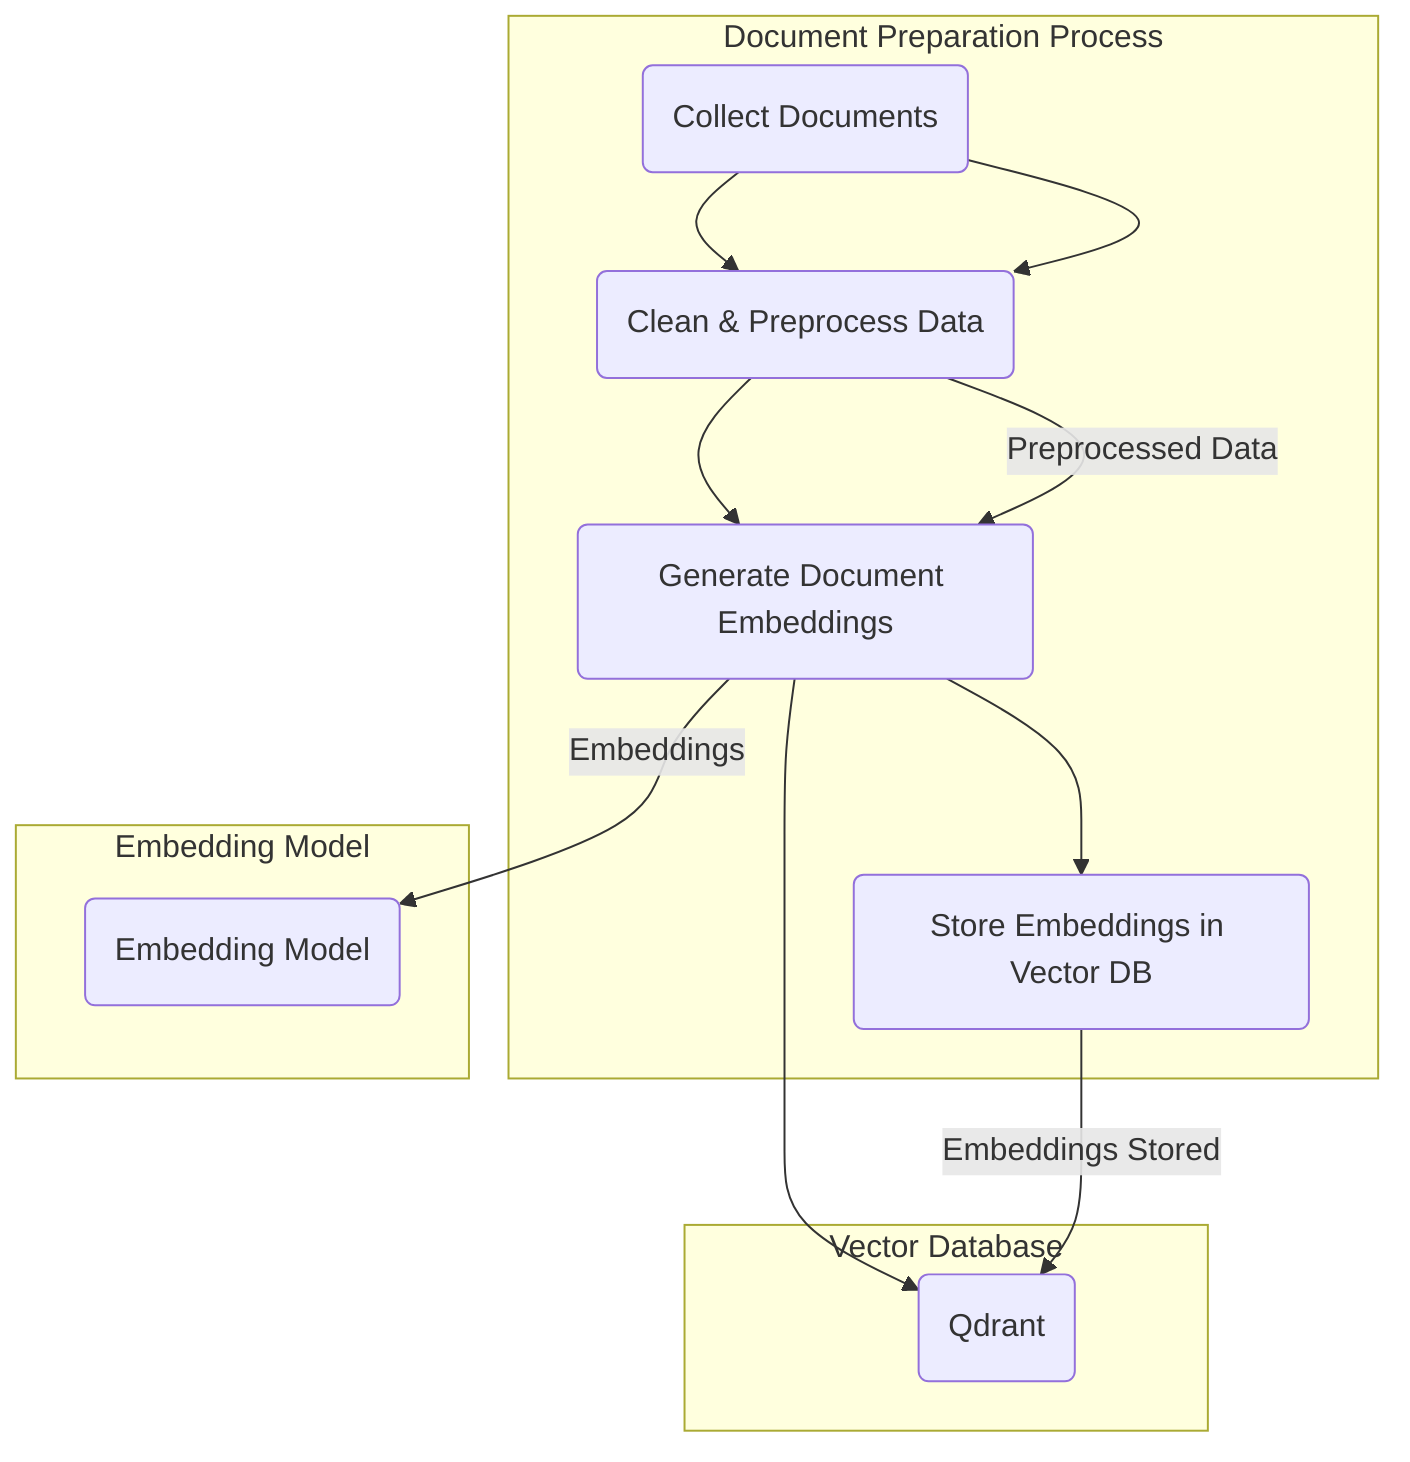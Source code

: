 graph TD
    subgraph Document Preparation Process
        A1(Collect Documents) --> B1(Clean & Preprocess Data)
        B1 --> C1(Generate Document Embeddings)
        C1 --> D1(Store Embeddings in Vector DB)
    end
    
    subgraph Vector Database
        V1(Qdrant)
    end

    subgraph Embedding Model
        E1(Embedding Model)
    end

    A1 --> B1
    B1 --> |Preprocessed Data| C1
    C1 --> |Embeddings| E1
    C1 --> V1
    D1 --> |Embeddings Stored| V1